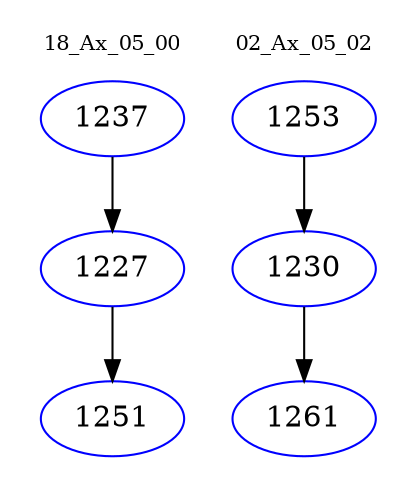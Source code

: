 digraph{
subgraph cluster_0 {
color = white
label = "18_Ax_05_00";
fontsize=10;
T0_1237 [label="1237", color="blue"]
T0_1237 -> T0_1227 [color="black"]
T0_1227 [label="1227", color="blue"]
T0_1227 -> T0_1251 [color="black"]
T0_1251 [label="1251", color="blue"]
}
subgraph cluster_1 {
color = white
label = "02_Ax_05_02";
fontsize=10;
T1_1253 [label="1253", color="blue"]
T1_1253 -> T1_1230 [color="black"]
T1_1230 [label="1230", color="blue"]
T1_1230 -> T1_1261 [color="black"]
T1_1261 [label="1261", color="blue"]
}
}
